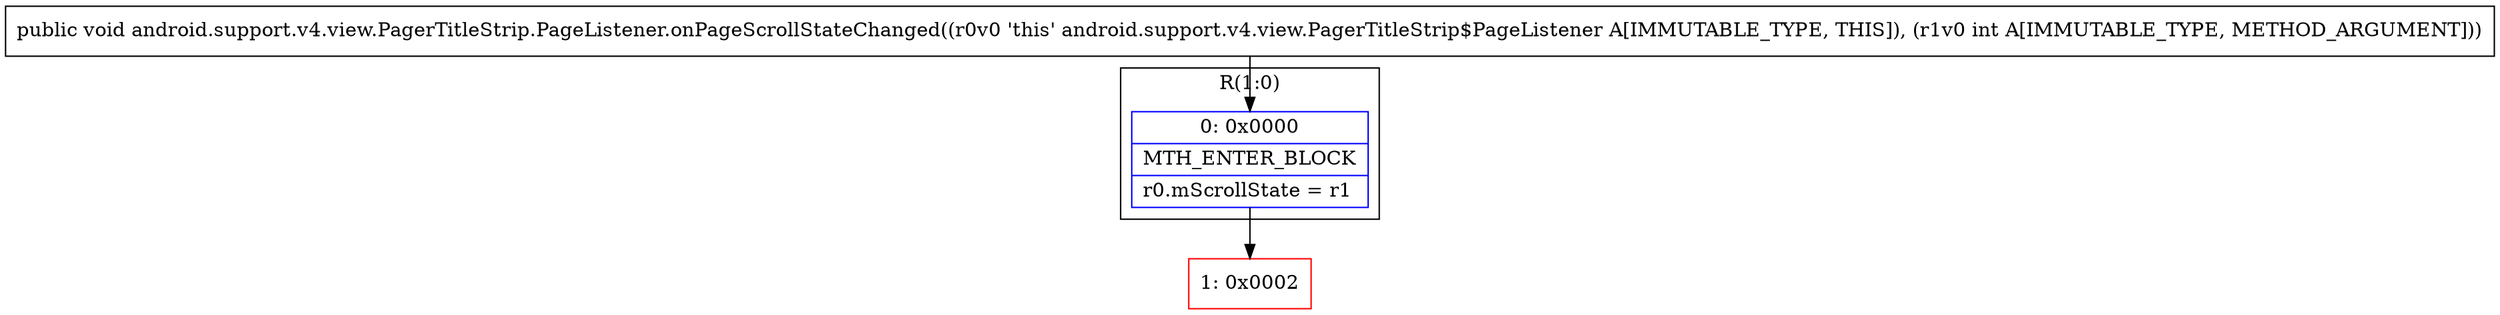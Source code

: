 digraph "CFG forandroid.support.v4.view.PagerTitleStrip.PageListener.onPageScrollStateChanged(I)V" {
subgraph cluster_Region_152000929 {
label = "R(1:0)";
node [shape=record,color=blue];
Node_0 [shape=record,label="{0\:\ 0x0000|MTH_ENTER_BLOCK\l|r0.mScrollState = r1\l}"];
}
Node_1 [shape=record,color=red,label="{1\:\ 0x0002}"];
MethodNode[shape=record,label="{public void android.support.v4.view.PagerTitleStrip.PageListener.onPageScrollStateChanged((r0v0 'this' android.support.v4.view.PagerTitleStrip$PageListener A[IMMUTABLE_TYPE, THIS]), (r1v0 int A[IMMUTABLE_TYPE, METHOD_ARGUMENT])) }"];
MethodNode -> Node_0;
Node_0 -> Node_1;
}

